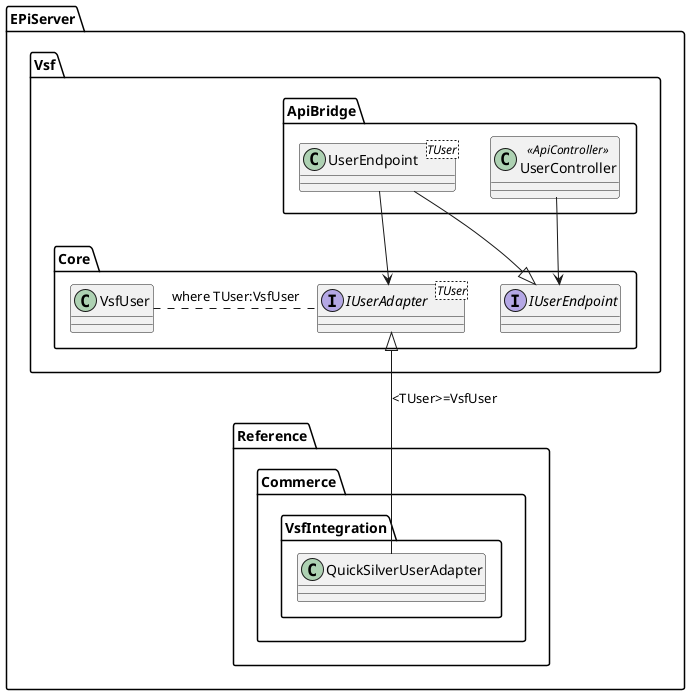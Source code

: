 @startuml

package EPiServer.Vsf.Core {
    class VsfUser
    interface IUserEndpoint
    interface IUserAdapter<TUser>
}


package EPiServer.Vsf.ApiBridge {
    class UserController <<ApiController>>
    class UserEndpoint<TUser>
}

package EPiServer.Reference.Commerce.VsfIntegration {
    class QuickSilverUserAdapter
}

UserEndpoint -up-|> IUserEndpoint
QuickSilverUserAdapter -up-|> IUserAdapter: <TUser>=VsfUser
UserController --> IUserEndpoint
UserEndpoint --> IUserAdapter
VsfUser .right. IUserAdapter: "where TUser:VsfUser"
@enduml
